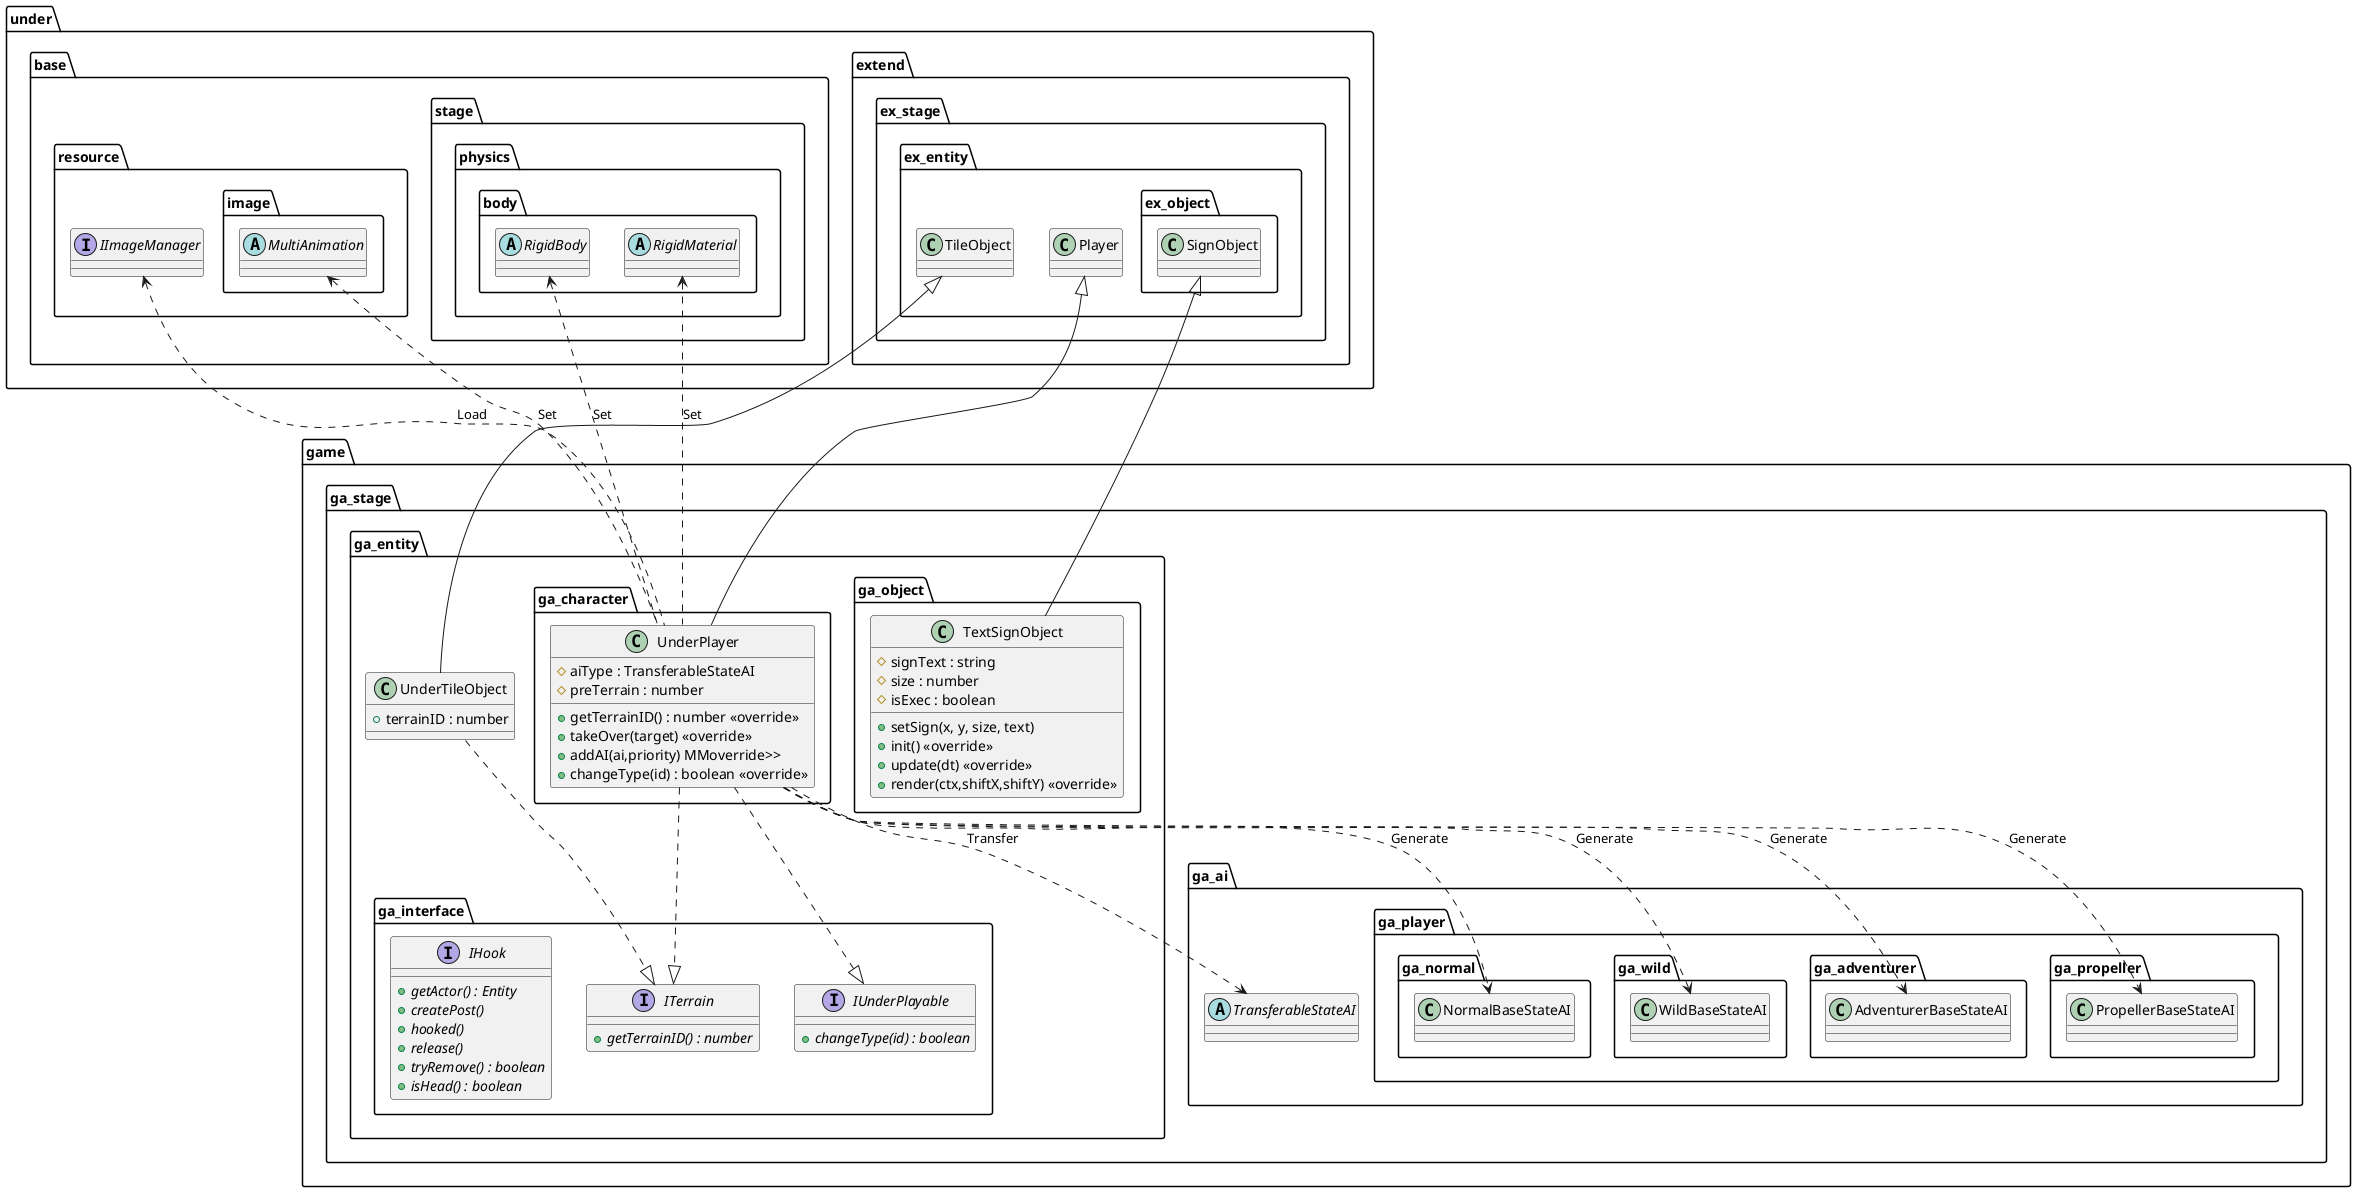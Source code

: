 @startuml EntityGame
package game {
    package ga_stage {
        package ga_entity {
            class UnderTileObject {
                +terrainID : number
            }
            package ga_character {
                class UnderPlayer {
                    #aiType : TransferableStateAI
                    #preTerrain : number
                    +getTerrainID() : number <<override>>
                    +takeOver(target) <<override>>
                    +addAI(ai,priority) MMoverride>>
                    +changeType(id) : boolean <<override>>
                }
            }
            package ga_object {
                class TextSignObject {
                    #signText : string
                    #size : number
                    #isExec : boolean
                    +setSign(x, y, size, text)
                    +init() <<override>>
                    +update(dt) <<override>>
                    +render(ctx,shiftX,shiftY) <<override>>
                }
            }
            package ga_interface {
                interface ITerrain {
                    {abstract} +getTerrainID() : number
                }
                interface IUnderPlayable {
                    {abstract} +changeType(id) : boolean
                }
                interface IHook {
                    {abstract} +getActor() : Entity
                    {abstract} +createPost()
                    {abstract} +hooked()
                    {abstract} +release()
                    {abstract} +tryRemove() : boolean
                    {abstract} +isHead() : boolean
                }
            }
        }
    }
}

package under {
    package base {
        package resource {
            interface IImageManager
            package image {
                abstract MultiAnimation
            }
        }
        package stage {
            package physics {
                package body {
                    abstract RigidBody
                    abstract RigidMaterial
                }
            }
        }
    }
    package extend {
        package ex_stage {
            package ex_entity {
                class TileObject
                class Player
                package ex_object {
                    class SignObject
                }
            }
        }
    }
}
package game {
    package ga_stage {
        package ga_ai {
            abstract TransferableStateAI
            package ga_player {
                package ga_normal {
                    class NormalBaseStateAI
                }
                package ga_wild {
                    class WildBaseStateAI
                }
                package ga_adventurer {
                    class AdventurerBaseStateAI
                }
                package ga_propeller {
                    class PropellerBaseStateAI
                }
            }
        }
    }
}

UnderPlayer ..> WildBaseStateAI : Generate
UnderPlayer ..> NormalBaseStateAI : Generate
UnderPlayer ..> AdventurerBaseStateAI : Generate
UnderPlayer ..> PropellerBaseStateAI : Generate
UnderPlayer ..> TransferableStateAI : Transfer
RigidBody <.. UnderPlayer : Set
RigidMaterial <.. UnderPlayer : Set
MultiAnimation <.. UnderPlayer : Set
IImageManager <.. UnderPlayer : Load

Player <|-- UnderPlayer
UnderPlayer ..|> IUnderPlayable
UnderPlayer ..|>  ITerrain
TileObject <|-- UnderTileObject
UnderTileObject ..|> ITerrain

SignObject <|-- TextSignObject

@enduml

